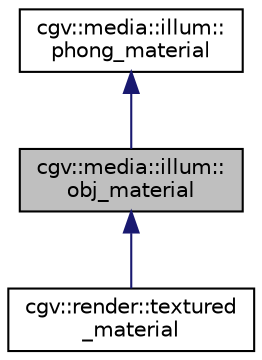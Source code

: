 digraph "cgv::media::illum::obj_material"
{
  bgcolor="transparent";
  edge [fontname="Helvetica",fontsize="10",labelfontname="Helvetica",labelfontsize="10"];
  node [fontname="Helvetica",fontsize="10",shape=record];
  Node1 [label="cgv::media::illum::\lobj_material",height=0.2,width=0.4,color="black", fillcolor="grey75", style="filled", fontcolor="black"];
  Node2 -> Node1 [dir="back",color="midnightblue",fontsize="10",style="solid",fontname="Helvetica"];
  Node2 [label="cgv::media::illum::\lphong_material",height=0.2,width=0.4,color="black",URL="$a00142.html",tooltip=">simple class to hold the material properties of a phong material "];
  Node1 -> Node3 [dir="back",color="midnightblue",fontsize="10",style="solid",fontname="Helvetica"];
  Node3 [label="cgv::render::textured\l_material",height=0.2,width=0.4,color="black",URL="$a00239.html",tooltip="class that extends obj_material with the management of textures "];
}
